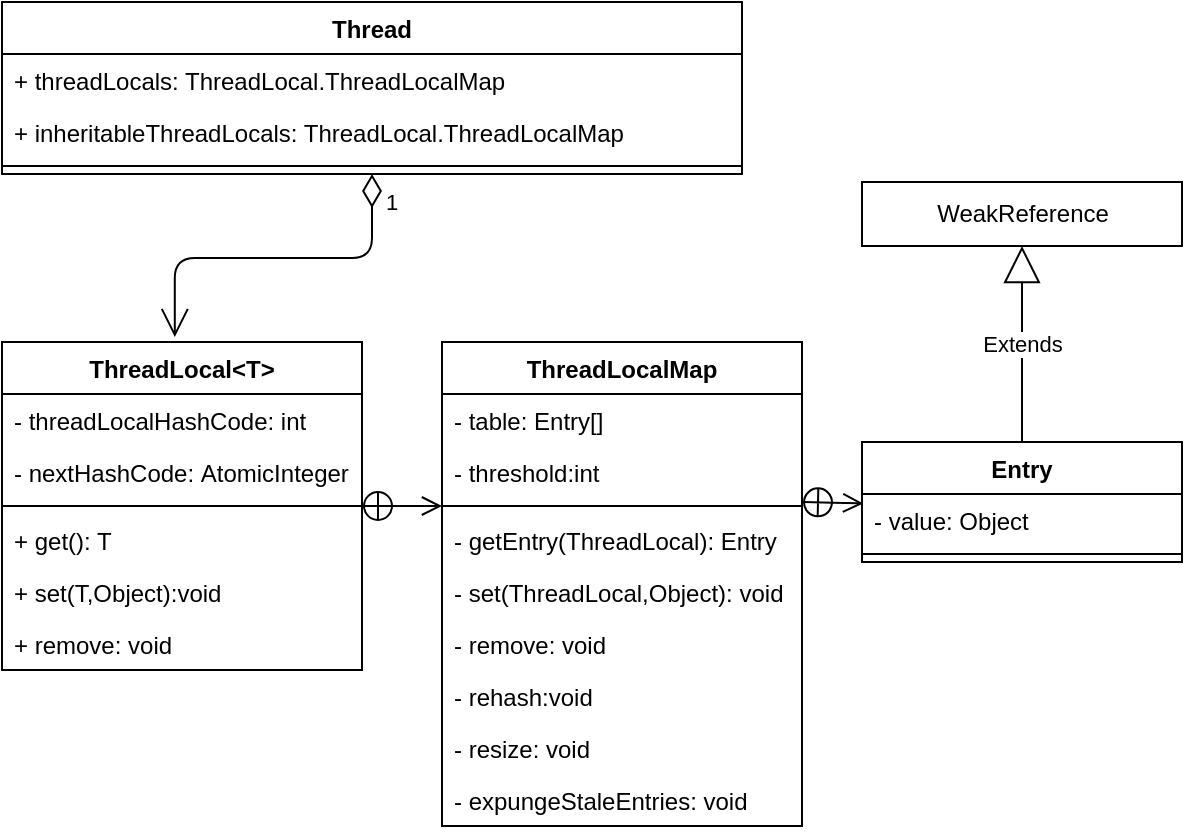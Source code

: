<mxfile version="12.9.2" type="github"><diagram id="ejHgaZikJqsF52oVv6KH" name="第 1 页"><mxGraphModel dx="950" dy="435" grid="1" gridSize="10" guides="1" tooltips="1" connect="1" arrows="1" fold="1" page="1" pageScale="1" pageWidth="827" pageHeight="1169" math="0" shadow="0"><root><mxCell id="0"/><mxCell id="1" parent="0"/><mxCell id="4RvgcpJaw7gTCKbt_sJQ-6" value="ThreadLocal&lt;T&gt;" style="swimlane;fontStyle=1;align=center;verticalAlign=top;childLayout=stackLayout;horizontal=1;startSize=26;horizontalStack=0;resizeParent=1;resizeParentMax=0;resizeLast=0;collapsible=1;marginBottom=0;" vertex="1" parent="1"><mxGeometry x="70" y="200" width="180" height="164" as="geometry"/></mxCell><mxCell id="4RvgcpJaw7gTCKbt_sJQ-7" value="- threadLocalHashCode: int" style="text;strokeColor=none;fillColor=none;align=left;verticalAlign=top;spacingLeft=4;spacingRight=4;overflow=hidden;rotatable=0;points=[[0,0.5],[1,0.5]];portConstraint=eastwest;" vertex="1" parent="4RvgcpJaw7gTCKbt_sJQ-6"><mxGeometry y="26" width="180" height="26" as="geometry"/></mxCell><mxCell id="4RvgcpJaw7gTCKbt_sJQ-10" value="- nextHashCode: AtomicInteger" style="text;strokeColor=none;fillColor=none;align=left;verticalAlign=top;spacingLeft=4;spacingRight=4;overflow=hidden;rotatable=0;points=[[0,0.5],[1,0.5]];portConstraint=eastwest;" vertex="1" parent="4RvgcpJaw7gTCKbt_sJQ-6"><mxGeometry y="52" width="180" height="26" as="geometry"/></mxCell><mxCell id="4RvgcpJaw7gTCKbt_sJQ-8" value="" style="line;strokeWidth=1;fillColor=none;align=left;verticalAlign=middle;spacingTop=-1;spacingLeft=3;spacingRight=3;rotatable=0;labelPosition=right;points=[];portConstraint=eastwest;" vertex="1" parent="4RvgcpJaw7gTCKbt_sJQ-6"><mxGeometry y="78" width="180" height="8" as="geometry"/></mxCell><mxCell id="4RvgcpJaw7gTCKbt_sJQ-9" value="+ get(): T" style="text;strokeColor=none;fillColor=none;align=left;verticalAlign=top;spacingLeft=4;spacingRight=4;overflow=hidden;rotatable=0;points=[[0,0.5],[1,0.5]];portConstraint=eastwest;" vertex="1" parent="4RvgcpJaw7gTCKbt_sJQ-6"><mxGeometry y="86" width="180" height="26" as="geometry"/></mxCell><mxCell id="4RvgcpJaw7gTCKbt_sJQ-11" value="+ set(T,Object):void" style="text;strokeColor=none;fillColor=none;align=left;verticalAlign=top;spacingLeft=4;spacingRight=4;overflow=hidden;rotatable=0;points=[[0,0.5],[1,0.5]];portConstraint=eastwest;" vertex="1" parent="4RvgcpJaw7gTCKbt_sJQ-6"><mxGeometry y="112" width="180" height="26" as="geometry"/></mxCell><mxCell id="4RvgcpJaw7gTCKbt_sJQ-13" value="+ remove: void" style="text;strokeColor=none;fillColor=none;align=left;verticalAlign=top;spacingLeft=4;spacingRight=4;overflow=hidden;rotatable=0;points=[[0,0.5],[1,0.5]];portConstraint=eastwest;" vertex="1" parent="4RvgcpJaw7gTCKbt_sJQ-6"><mxGeometry y="138" width="180" height="26" as="geometry"/></mxCell><mxCell id="4RvgcpJaw7gTCKbt_sJQ-14" value="ThreadLocalMap" style="swimlane;fontStyle=1;align=center;verticalAlign=top;childLayout=stackLayout;horizontal=1;startSize=26;horizontalStack=0;resizeParent=1;resizeParentMax=0;resizeLast=0;collapsible=1;marginBottom=0;" vertex="1" parent="1"><mxGeometry x="290" y="200" width="180" height="242" as="geometry"><mxRectangle x="290" y="200" width="180" height="26" as="alternateBounds"/></mxGeometry></mxCell><mxCell id="4RvgcpJaw7gTCKbt_sJQ-15" value="- table: Entry[]" style="text;strokeColor=none;fillColor=none;align=left;verticalAlign=top;spacingLeft=4;spacingRight=4;overflow=hidden;rotatable=0;points=[[0,0.5],[1,0.5]];portConstraint=eastwest;" vertex="1" parent="4RvgcpJaw7gTCKbt_sJQ-14"><mxGeometry y="26" width="180" height="26" as="geometry"/></mxCell><mxCell id="4RvgcpJaw7gTCKbt_sJQ-18" value="- threshold:int" style="text;strokeColor=none;fillColor=none;align=left;verticalAlign=top;spacingLeft=4;spacingRight=4;overflow=hidden;rotatable=0;points=[[0,0.5],[1,0.5]];portConstraint=eastwest;" vertex="1" parent="4RvgcpJaw7gTCKbt_sJQ-14"><mxGeometry y="52" width="180" height="26" as="geometry"/></mxCell><mxCell id="4RvgcpJaw7gTCKbt_sJQ-16" value="" style="line;strokeWidth=1;fillColor=none;align=left;verticalAlign=middle;spacingTop=-1;spacingLeft=3;spacingRight=3;rotatable=0;labelPosition=right;points=[];portConstraint=eastwest;" vertex="1" parent="4RvgcpJaw7gTCKbt_sJQ-14"><mxGeometry y="78" width="180" height="8" as="geometry"/></mxCell><mxCell id="4RvgcpJaw7gTCKbt_sJQ-17" value="- getEntry(ThreadLocal): Entry" style="text;strokeColor=none;fillColor=none;align=left;verticalAlign=top;spacingLeft=4;spacingRight=4;overflow=hidden;rotatable=0;points=[[0,0.5],[1,0.5]];portConstraint=eastwest;" vertex="1" parent="4RvgcpJaw7gTCKbt_sJQ-14"><mxGeometry y="86" width="180" height="26" as="geometry"/></mxCell><mxCell id="4RvgcpJaw7gTCKbt_sJQ-19" value="- set(ThreadLocal,Object): void" style="text;strokeColor=none;fillColor=none;align=left;verticalAlign=top;spacingLeft=4;spacingRight=4;overflow=hidden;rotatable=0;points=[[0,0.5],[1,0.5]];portConstraint=eastwest;" vertex="1" parent="4RvgcpJaw7gTCKbt_sJQ-14"><mxGeometry y="112" width="180" height="26" as="geometry"/></mxCell><mxCell id="4RvgcpJaw7gTCKbt_sJQ-20" value="- remove: void" style="text;strokeColor=none;fillColor=none;align=left;verticalAlign=top;spacingLeft=4;spacingRight=4;overflow=hidden;rotatable=0;points=[[0,0.5],[1,0.5]];portConstraint=eastwest;" vertex="1" parent="4RvgcpJaw7gTCKbt_sJQ-14"><mxGeometry y="138" width="180" height="26" as="geometry"/></mxCell><mxCell id="4RvgcpJaw7gTCKbt_sJQ-21" value="- rehash:void" style="text;strokeColor=none;fillColor=none;align=left;verticalAlign=top;spacingLeft=4;spacingRight=4;overflow=hidden;rotatable=0;points=[[0,0.5],[1,0.5]];portConstraint=eastwest;" vertex="1" parent="4RvgcpJaw7gTCKbt_sJQ-14"><mxGeometry y="164" width="180" height="26" as="geometry"/></mxCell><mxCell id="4RvgcpJaw7gTCKbt_sJQ-22" value="- resize: void" style="text;strokeColor=none;fillColor=none;align=left;verticalAlign=top;spacingLeft=4;spacingRight=4;overflow=hidden;rotatable=0;points=[[0,0.5],[1,0.5]];portConstraint=eastwest;" vertex="1" parent="4RvgcpJaw7gTCKbt_sJQ-14"><mxGeometry y="190" width="180" height="26" as="geometry"/></mxCell><mxCell id="4RvgcpJaw7gTCKbt_sJQ-23" value="- expungeStaleEntries: void" style="text;strokeColor=none;fillColor=none;align=left;verticalAlign=top;spacingLeft=4;spacingRight=4;overflow=hidden;rotatable=0;points=[[0,0.5],[1,0.5]];portConstraint=eastwest;" vertex="1" parent="4RvgcpJaw7gTCKbt_sJQ-14"><mxGeometry y="216" width="180" height="26" as="geometry"/></mxCell><mxCell id="4RvgcpJaw7gTCKbt_sJQ-28" value="WeakReference" style="html=1;" vertex="1" parent="1"><mxGeometry x="500" y="120" width="160" height="32" as="geometry"/></mxCell><mxCell id="4RvgcpJaw7gTCKbt_sJQ-29" value="Extends" style="endArrow=block;endSize=16;endFill=0;html=1;exitX=0.5;exitY=0;exitDx=0;exitDy=0;entryX=0.5;entryY=1;entryDx=0;entryDy=0;" edge="1" parent="1" source="4RvgcpJaw7gTCKbt_sJQ-24" target="4RvgcpJaw7gTCKbt_sJQ-28"><mxGeometry width="160" relative="1" as="geometry"><mxPoint x="620" y="150" as="sourcePoint"/><mxPoint x="780" y="150" as="targetPoint"/></mxGeometry></mxCell><mxCell id="4RvgcpJaw7gTCKbt_sJQ-30" value="" style="endArrow=open;startArrow=circlePlus;endFill=0;startFill=0;endSize=8;html=1;exitX=1;exitY=0.5;exitDx=0;exitDy=0;" edge="1" parent="1" source="4RvgcpJaw7gTCKbt_sJQ-6"><mxGeometry width="160" relative="1" as="geometry"><mxPoint x="240" y="270" as="sourcePoint"/><mxPoint x="290" y="282" as="targetPoint"/></mxGeometry></mxCell><mxCell id="4RvgcpJaw7gTCKbt_sJQ-31" value="" style="endArrow=open;startArrow=circlePlus;endFill=0;startFill=0;endSize=8;html=1;exitX=1;exitY=1.077;exitDx=0;exitDy=0;exitPerimeter=0;entryX=0.004;entryY=0.181;entryDx=0;entryDy=0;entryPerimeter=0;" edge="1" parent="1" source="4RvgcpJaw7gTCKbt_sJQ-18" target="4RvgcpJaw7gTCKbt_sJQ-25"><mxGeometry width="160" relative="1" as="geometry"><mxPoint x="550" y="320" as="sourcePoint"/><mxPoint x="710" y="320" as="targetPoint"/></mxGeometry></mxCell><mxCell id="4RvgcpJaw7gTCKbt_sJQ-24" value="Entry" style="swimlane;fontStyle=1;align=center;verticalAlign=top;childLayout=stackLayout;horizontal=1;startSize=26;horizontalStack=0;resizeParent=1;resizeParentMax=0;resizeLast=0;collapsible=1;marginBottom=0;" vertex="1" parent="1"><mxGeometry x="500" y="250" width="160" height="60" as="geometry"/></mxCell><mxCell id="4RvgcpJaw7gTCKbt_sJQ-25" value="- value: Object" style="text;strokeColor=none;fillColor=none;align=left;verticalAlign=top;spacingLeft=4;spacingRight=4;overflow=hidden;rotatable=0;points=[[0,0.5],[1,0.5]];portConstraint=eastwest;" vertex="1" parent="4RvgcpJaw7gTCKbt_sJQ-24"><mxGeometry y="26" width="160" height="26" as="geometry"/></mxCell><mxCell id="4RvgcpJaw7gTCKbt_sJQ-26" value="" style="line;strokeWidth=1;fillColor=none;align=left;verticalAlign=middle;spacingTop=-1;spacingLeft=3;spacingRight=3;rotatable=0;labelPosition=right;points=[];portConstraint=eastwest;" vertex="1" parent="4RvgcpJaw7gTCKbt_sJQ-24"><mxGeometry y="52" width="160" height="8" as="geometry"/></mxCell><mxCell id="4RvgcpJaw7gTCKbt_sJQ-1" value="Thread" style="swimlane;fontStyle=1;align=center;verticalAlign=top;childLayout=stackLayout;horizontal=1;startSize=26;horizontalStack=0;resizeParent=1;resizeParentMax=0;resizeLast=0;collapsible=1;marginBottom=0;" vertex="1" parent="1"><mxGeometry x="70" y="30" width="370" height="86" as="geometry"/></mxCell><mxCell id="4RvgcpJaw7gTCKbt_sJQ-2" value="+ threadLocals: ThreadLocal.ThreadLocalMap" style="text;strokeColor=none;fillColor=none;align=left;verticalAlign=top;spacingLeft=4;spacingRight=4;overflow=hidden;rotatable=0;points=[[0,0.5],[1,0.5]];portConstraint=eastwest;" vertex="1" parent="4RvgcpJaw7gTCKbt_sJQ-1"><mxGeometry y="26" width="370" height="26" as="geometry"/></mxCell><mxCell id="4RvgcpJaw7gTCKbt_sJQ-5" value="+ inheritableThreadLocals: ThreadLocal.ThreadLocalMap" style="text;strokeColor=none;fillColor=none;align=left;verticalAlign=top;spacingLeft=4;spacingRight=4;overflow=hidden;rotatable=0;points=[[0,0.5],[1,0.5]];portConstraint=eastwest;" vertex="1" parent="4RvgcpJaw7gTCKbt_sJQ-1"><mxGeometry y="52" width="370" height="26" as="geometry"/></mxCell><mxCell id="4RvgcpJaw7gTCKbt_sJQ-3" value="" style="line;strokeWidth=1;fillColor=none;align=left;verticalAlign=middle;spacingTop=-1;spacingLeft=3;spacingRight=3;rotatable=0;labelPosition=right;points=[];portConstraint=eastwest;" vertex="1" parent="4RvgcpJaw7gTCKbt_sJQ-1"><mxGeometry y="78" width="370" height="8" as="geometry"/></mxCell><mxCell id="4RvgcpJaw7gTCKbt_sJQ-33" value="1" style="endArrow=open;html=1;endSize=12;startArrow=diamondThin;startSize=14;startFill=0;edgeStyle=orthogonalEdgeStyle;align=left;verticalAlign=bottom;entryX=0.48;entryY=-0.015;entryDx=0;entryDy=0;entryPerimeter=0;exitX=0.5;exitY=1;exitDx=0;exitDy=0;" edge="1" parent="1" source="4RvgcpJaw7gTCKbt_sJQ-1" target="4RvgcpJaw7gTCKbt_sJQ-6"><mxGeometry x="-0.747" y="5" relative="1" as="geometry"><mxPoint x="200" y="150" as="sourcePoint"/><mxPoint x="360" y="150" as="targetPoint"/><mxPoint as="offset"/></mxGeometry></mxCell></root></mxGraphModel></diagram></mxfile>